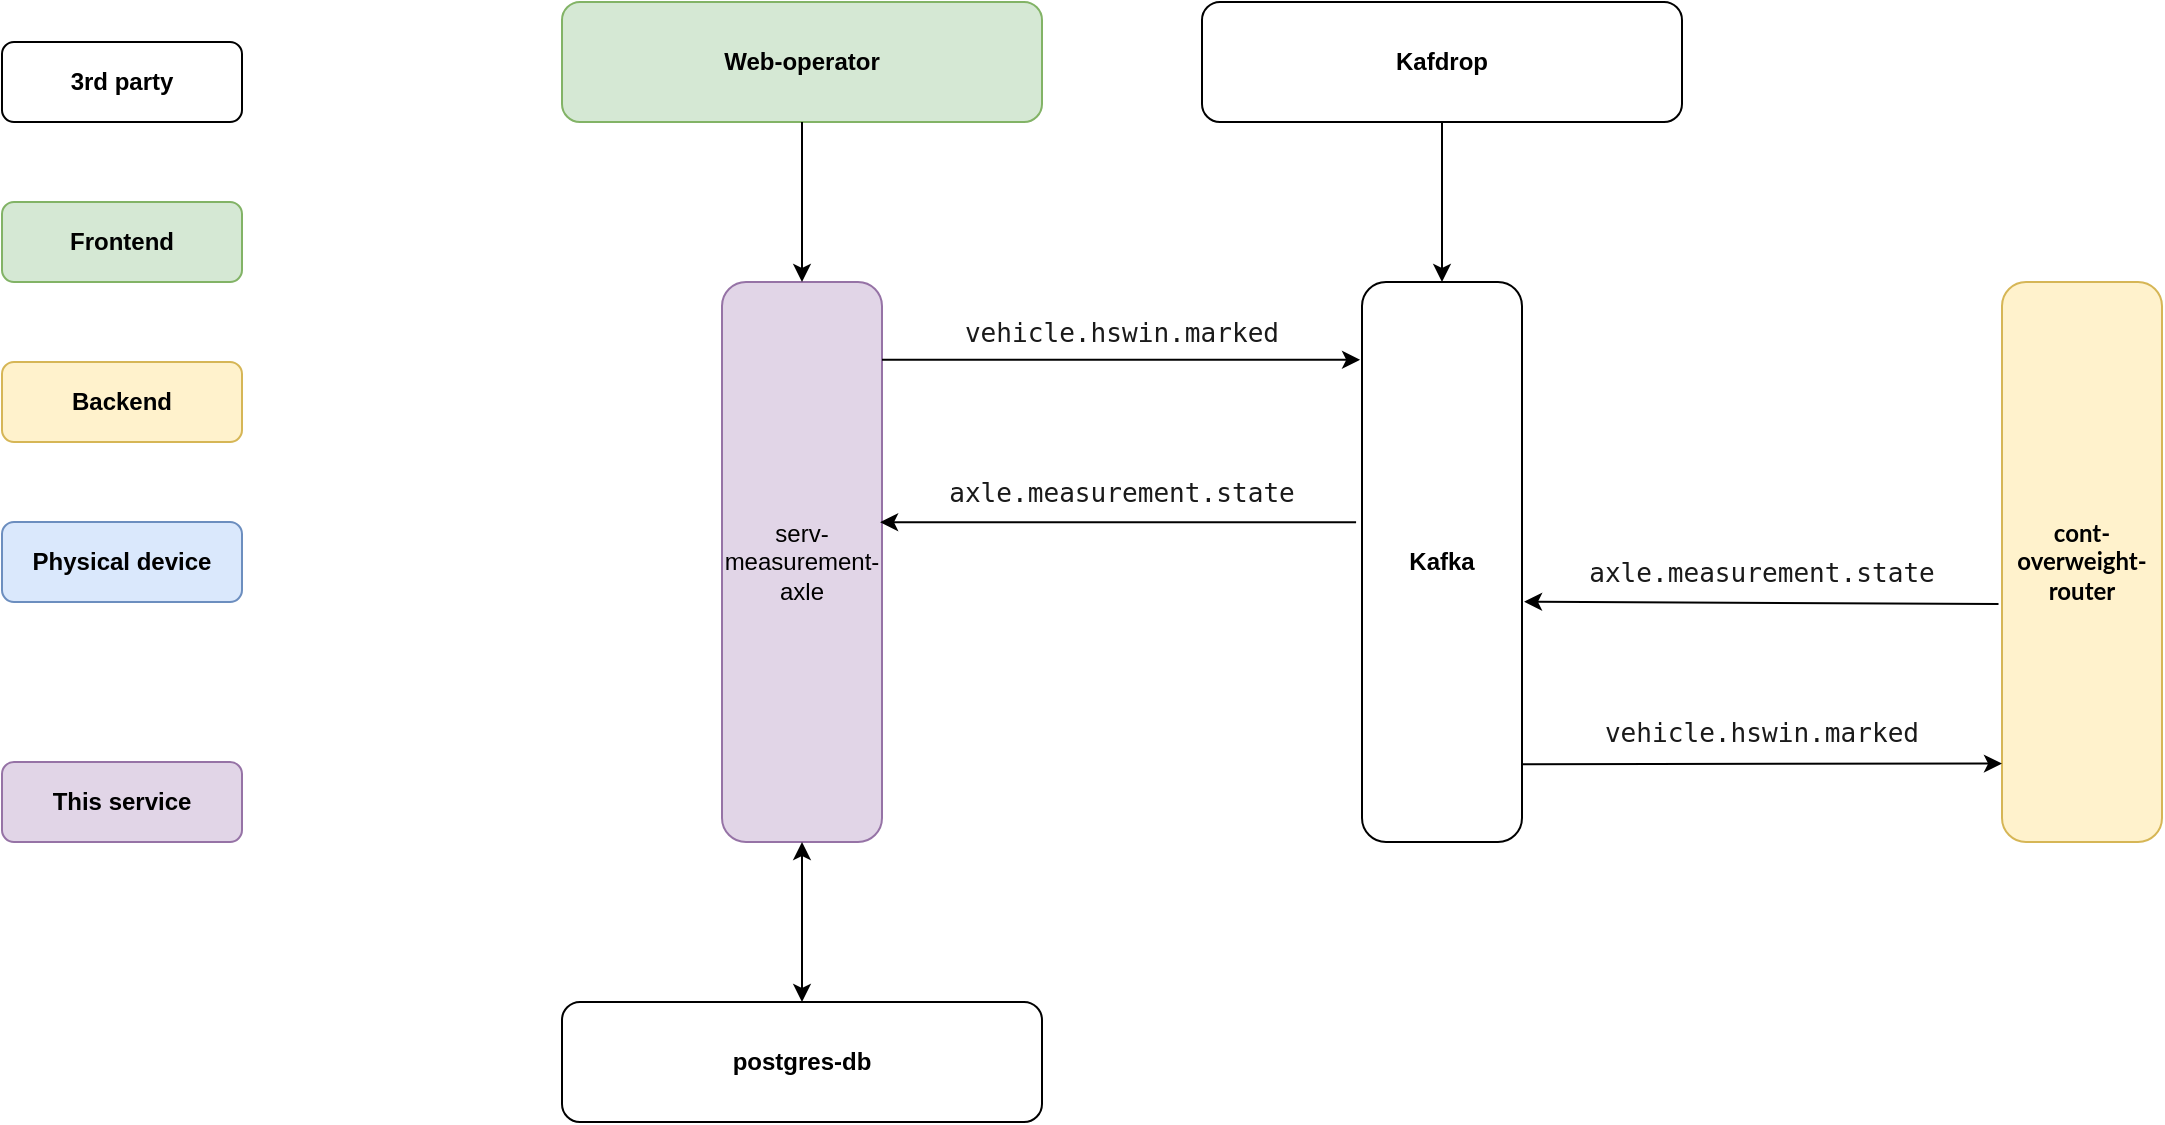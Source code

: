 <mxfile version="16.4.5" type="github">
  <diagram id="swZ2jMoTPwBleKjw7PYZ" name="Page-1">
    <mxGraphModel dx="1420" dy="802" grid="1" gridSize="10" guides="1" tooltips="1" connect="1" arrows="1" fold="1" page="1" pageScale="1" pageWidth="1600" pageHeight="900" math="0" shadow="0">
      <root>
        <mxCell id="0" />
        <mxCell id="1" parent="0" />
        <mxCell id="Yo0vdTMM9IWjCitkw0XN-1" value="&lt;b&gt;Frontend&lt;/b&gt;" style="rounded=1;whiteSpace=wrap;html=1;fillColor=#d5e8d4;strokeColor=#82b366;" vertex="1" parent="1">
          <mxGeometry x="80" y="160" width="120" height="40" as="geometry" />
        </mxCell>
        <mxCell id="Yo0vdTMM9IWjCitkw0XN-2" value="&lt;b&gt;Backend&lt;/b&gt;" style="rounded=1;whiteSpace=wrap;html=1;fillColor=#fff2cc;strokeColor=#d6b656;" vertex="1" parent="1">
          <mxGeometry x="80" y="240" width="120" height="40" as="geometry" />
        </mxCell>
        <mxCell id="Yo0vdTMM9IWjCitkw0XN-3" value="&lt;b&gt;Physical device&lt;/b&gt;" style="rounded=1;whiteSpace=wrap;html=1;fillColor=#dae8fc;strokeColor=#6c8ebf;" vertex="1" parent="1">
          <mxGeometry x="80" y="320" width="120" height="40" as="geometry" />
        </mxCell>
        <mxCell id="Yo0vdTMM9IWjCitkw0XN-4" value="&lt;b&gt;This service&lt;/b&gt;" style="rounded=1;whiteSpace=wrap;html=1;fillColor=#e1d5e7;strokeColor=#9673a6;" vertex="1" parent="1">
          <mxGeometry x="80" y="440" width="120" height="40" as="geometry" />
        </mxCell>
        <mxCell id="Yo0vdTMM9IWjCitkw0XN-5" value="&lt;b&gt;Kafdrop&lt;/b&gt;" style="rounded=1;whiteSpace=wrap;html=1;" vertex="1" parent="1">
          <mxGeometry x="680" y="60" width="240" height="60" as="geometry" />
        </mxCell>
        <mxCell id="Yo0vdTMM9IWjCitkw0XN-6" value="&lt;b&gt;Kafka&lt;/b&gt;" style="rounded=1;whiteSpace=wrap;html=1;" vertex="1" parent="1">
          <mxGeometry x="760" y="200" width="80" height="280" as="geometry" />
        </mxCell>
        <mxCell id="Yo0vdTMM9IWjCitkw0XN-7" value="" style="endArrow=classic;html=1;rounded=0;fontColor=#1A1A1A;entryX=0.5;entryY=0;entryDx=0;entryDy=0;" edge="1" parent="1" source="Yo0vdTMM9IWjCitkw0XN-5" target="Yo0vdTMM9IWjCitkw0XN-6">
          <mxGeometry width="50" height="50" relative="1" as="geometry">
            <mxPoint x="760" y="390" as="sourcePoint" />
            <mxPoint x="810" y="340" as="targetPoint" />
          </mxGeometry>
        </mxCell>
        <mxCell id="Yo0vdTMM9IWjCitkw0XN-8" value="&lt;span style=&quot;font-family: &amp;#34;lato&amp;#34; , &amp;#34;arial&amp;#34;&quot;&gt;&lt;b&gt;&lt;font style=&quot;font-size: 12px&quot;&gt;cont-overweight-router&lt;/font&gt;&lt;/b&gt;&lt;/span&gt;" style="rounded=1;whiteSpace=wrap;html=1;fillColor=#fff2cc;strokeColor=#d6b656;" vertex="1" parent="1">
          <mxGeometry x="1080" y="200" width="80" height="280" as="geometry" />
        </mxCell>
        <mxCell id="Yo0vdTMM9IWjCitkw0XN-9" value="&lt;pre&gt;&lt;font face=&quot;jetbrains mono, monospace&quot; color=&quot;#1a1a1a&quot;&gt;&lt;span style=&quot;font-size: 13.067px ; background-color: rgb(255 , 255 , 255)&quot;&gt;vehicle.hswin.marked&lt;/span&gt;&lt;/font&gt;&lt;/pre&gt;" style="text;html=1;strokeColor=none;fillColor=none;align=center;verticalAlign=middle;whiteSpace=wrap;rounded=0;" vertex="1" parent="1">
          <mxGeometry x="550" y="210" width="180" height="30" as="geometry" />
        </mxCell>
        <mxCell id="Yo0vdTMM9IWjCitkw0XN-10" value="&lt;b&gt;3rd party&lt;/b&gt;" style="rounded=1;whiteSpace=wrap;html=1;" vertex="1" parent="1">
          <mxGeometry x="80" y="80" width="120" height="40" as="geometry" />
        </mxCell>
        <mxCell id="Yo0vdTMM9IWjCitkw0XN-11" value="serv-measurement-axle" style="rounded=1;whiteSpace=wrap;html=1;fillColor=#e1d5e7;strokeColor=#9673a6;" vertex="1" parent="1">
          <mxGeometry x="440" y="200" width="80" height="280" as="geometry" />
        </mxCell>
        <mxCell id="Yo0vdTMM9IWjCitkw0XN-12" value="&lt;pre&gt;&lt;font face=&quot;jetbrains mono, monospace&quot; color=&quot;#1a1a1a&quot;&gt;&lt;span style=&quot;font-size: 13.067px ; background-color: rgb(255 , 255 , 255)&quot;&gt;axle.measurement.state&lt;/span&gt;&lt;/font&gt;&lt;font color=&quot;#bbbbbb&quot; face=&quot;jetbrains mono, monospace&quot; style=&quot;background-color: rgb(40 , 44 , 52)&quot;&gt;&lt;span style=&quot;font-size: 9.8pt&quot;&gt;&lt;br&gt;&lt;/span&gt;&lt;/font&gt;&lt;/pre&gt;" style="text;html=1;strokeColor=none;fillColor=none;align=center;verticalAlign=middle;whiteSpace=wrap;rounded=0;" vertex="1" parent="1">
          <mxGeometry x="550" y="290" width="180" height="30" as="geometry" />
        </mxCell>
        <mxCell id="Yo0vdTMM9IWjCitkw0XN-13" value="&lt;b&gt;Web-operator&lt;/b&gt;" style="rounded=1;whiteSpace=wrap;html=1;fillColor=#d5e8d4;strokeColor=#82b366;" vertex="1" parent="1">
          <mxGeometry x="360" y="60" width="240" height="60" as="geometry" />
        </mxCell>
        <mxCell id="Yo0vdTMM9IWjCitkw0XN-14" value="" style="endArrow=classic;html=1;rounded=0;fontSize=12;exitX=1;exitY=0.139;exitDx=0;exitDy=0;exitPerimeter=0;entryX=-0.012;entryY=0.139;entryDx=0;entryDy=0;entryPerimeter=0;" edge="1" parent="1" source="Yo0vdTMM9IWjCitkw0XN-11" target="Yo0vdTMM9IWjCitkw0XN-6">
          <mxGeometry width="50" height="50" relative="1" as="geometry">
            <mxPoint x="590" y="250" as="sourcePoint" />
            <mxPoint x="770" y="230" as="targetPoint" />
          </mxGeometry>
        </mxCell>
        <mxCell id="Yo0vdTMM9IWjCitkw0XN-15" value="" style="endArrow=classic;html=1;rounded=0;fontSize=12;exitX=1;exitY=0.861;exitDx=0;exitDy=0;exitPerimeter=0;entryX=0;entryY=0.86;entryDx=0;entryDy=0;entryPerimeter=0;" edge="1" parent="1" source="Yo0vdTMM9IWjCitkw0XN-6" target="Yo0vdTMM9IWjCitkw0XN-8">
          <mxGeometry width="50" height="50" relative="1" as="geometry">
            <mxPoint x="1010" y="420" as="sourcePoint" />
            <mxPoint x="1110" y="490" as="targetPoint" />
          </mxGeometry>
        </mxCell>
        <mxCell id="Yo0vdTMM9IWjCitkw0XN-19" value="" style="endArrow=classic;html=1;rounded=0;fontSize=12;entryX=0.988;entryY=0.429;entryDx=0;entryDy=0;entryPerimeter=0;exitX=-0.037;exitY=0.429;exitDx=0;exitDy=0;exitPerimeter=0;" edge="1" parent="1" source="Yo0vdTMM9IWjCitkw0XN-6" target="Yo0vdTMM9IWjCitkw0XN-11">
          <mxGeometry width="50" height="50" relative="1" as="geometry">
            <mxPoint x="620" y="350" as="sourcePoint" />
            <mxPoint x="670" y="300" as="targetPoint" />
          </mxGeometry>
        </mxCell>
        <mxCell id="Yo0vdTMM9IWjCitkw0XN-21" value="" style="endArrow=classic;html=1;rounded=0;fontSize=12;exitX=0.5;exitY=1;exitDx=0;exitDy=0;entryX=0.5;entryY=0;entryDx=0;entryDy=0;" edge="1" parent="1" source="Yo0vdTMM9IWjCitkw0XN-13" target="Yo0vdTMM9IWjCitkw0XN-11">
          <mxGeometry width="50" height="50" relative="1" as="geometry">
            <mxPoint x="670" y="360" as="sourcePoint" />
            <mxPoint x="720" y="310" as="targetPoint" />
          </mxGeometry>
        </mxCell>
        <mxCell id="Yo0vdTMM9IWjCitkw0XN-24" value="&lt;pre&gt;&lt;font face=&quot;jetbrains mono, monospace&quot; color=&quot;#1a1a1a&quot;&gt;&lt;span style=&quot;font-size: 13.067px ; background-color: rgb(255 , 255 , 255)&quot;&gt;vehicle.hswin.marked&lt;/span&gt;&lt;/font&gt;&lt;/pre&gt;" style="text;html=1;strokeColor=none;fillColor=none;align=center;verticalAlign=middle;whiteSpace=wrap;rounded=0;" vertex="1" parent="1">
          <mxGeometry x="870" y="410" width="180" height="30" as="geometry" />
        </mxCell>
        <mxCell id="Yo0vdTMM9IWjCitkw0XN-26" value="&lt;pre&gt;&lt;font face=&quot;jetbrains mono, monospace&quot; color=&quot;#1a1a1a&quot;&gt;&lt;span style=&quot;font-size: 13.067px ; background-color: rgb(255 , 255 , 255)&quot;&gt;axle.measurement.state&lt;/span&gt;&lt;/font&gt;&lt;font color=&quot;#bbbbbb&quot; face=&quot;jetbrains mono, monospace&quot; style=&quot;background-color: rgb(40 , 44 , 52)&quot;&gt;&lt;span style=&quot;font-size: 9.8pt&quot;&gt;&lt;br&gt;&lt;/span&gt;&lt;/font&gt;&lt;/pre&gt;" style="text;html=1;strokeColor=none;fillColor=none;align=center;verticalAlign=middle;whiteSpace=wrap;rounded=0;" vertex="1" parent="1">
          <mxGeometry x="870" y="330" width="180" height="30" as="geometry" />
        </mxCell>
        <mxCell id="Yo0vdTMM9IWjCitkw0XN-27" value="" style="endArrow=classic;html=1;rounded=0;fontSize=12;entryX=1.013;entryY=0.571;entryDx=0;entryDy=0;entryPerimeter=0;exitX=-0.022;exitY=0.575;exitDx=0;exitDy=0;exitPerimeter=0;" edge="1" parent="1" source="Yo0vdTMM9IWjCitkw0XN-8" target="Yo0vdTMM9IWjCitkw0XN-6">
          <mxGeometry width="50" height="50" relative="1" as="geometry">
            <mxPoint x="1176.96" y="360" as="sourcePoint" />
            <mxPoint x="890" y="361" as="targetPoint" />
          </mxGeometry>
        </mxCell>
        <mxCell id="Yo0vdTMM9IWjCitkw0XN-28" value="&lt;b&gt;postgres-db&lt;/b&gt;" style="rounded=1;whiteSpace=wrap;html=1;" vertex="1" parent="1">
          <mxGeometry x="360" y="560" width="240" height="60" as="geometry" />
        </mxCell>
        <mxCell id="Yo0vdTMM9IWjCitkw0XN-29" value="" style="endArrow=classic;startArrow=classic;html=1;rounded=0;exitX=0.5;exitY=0;exitDx=0;exitDy=0;entryX=0.5;entryY=1;entryDx=0;entryDy=0;" edge="1" parent="1" source="Yo0vdTMM9IWjCitkw0XN-28" target="Yo0vdTMM9IWjCitkw0XN-11">
          <mxGeometry width="50" height="50" relative="1" as="geometry">
            <mxPoint x="690" y="390" as="sourcePoint" />
            <mxPoint x="740" y="340" as="targetPoint" />
          </mxGeometry>
        </mxCell>
      </root>
    </mxGraphModel>
  </diagram>
</mxfile>
